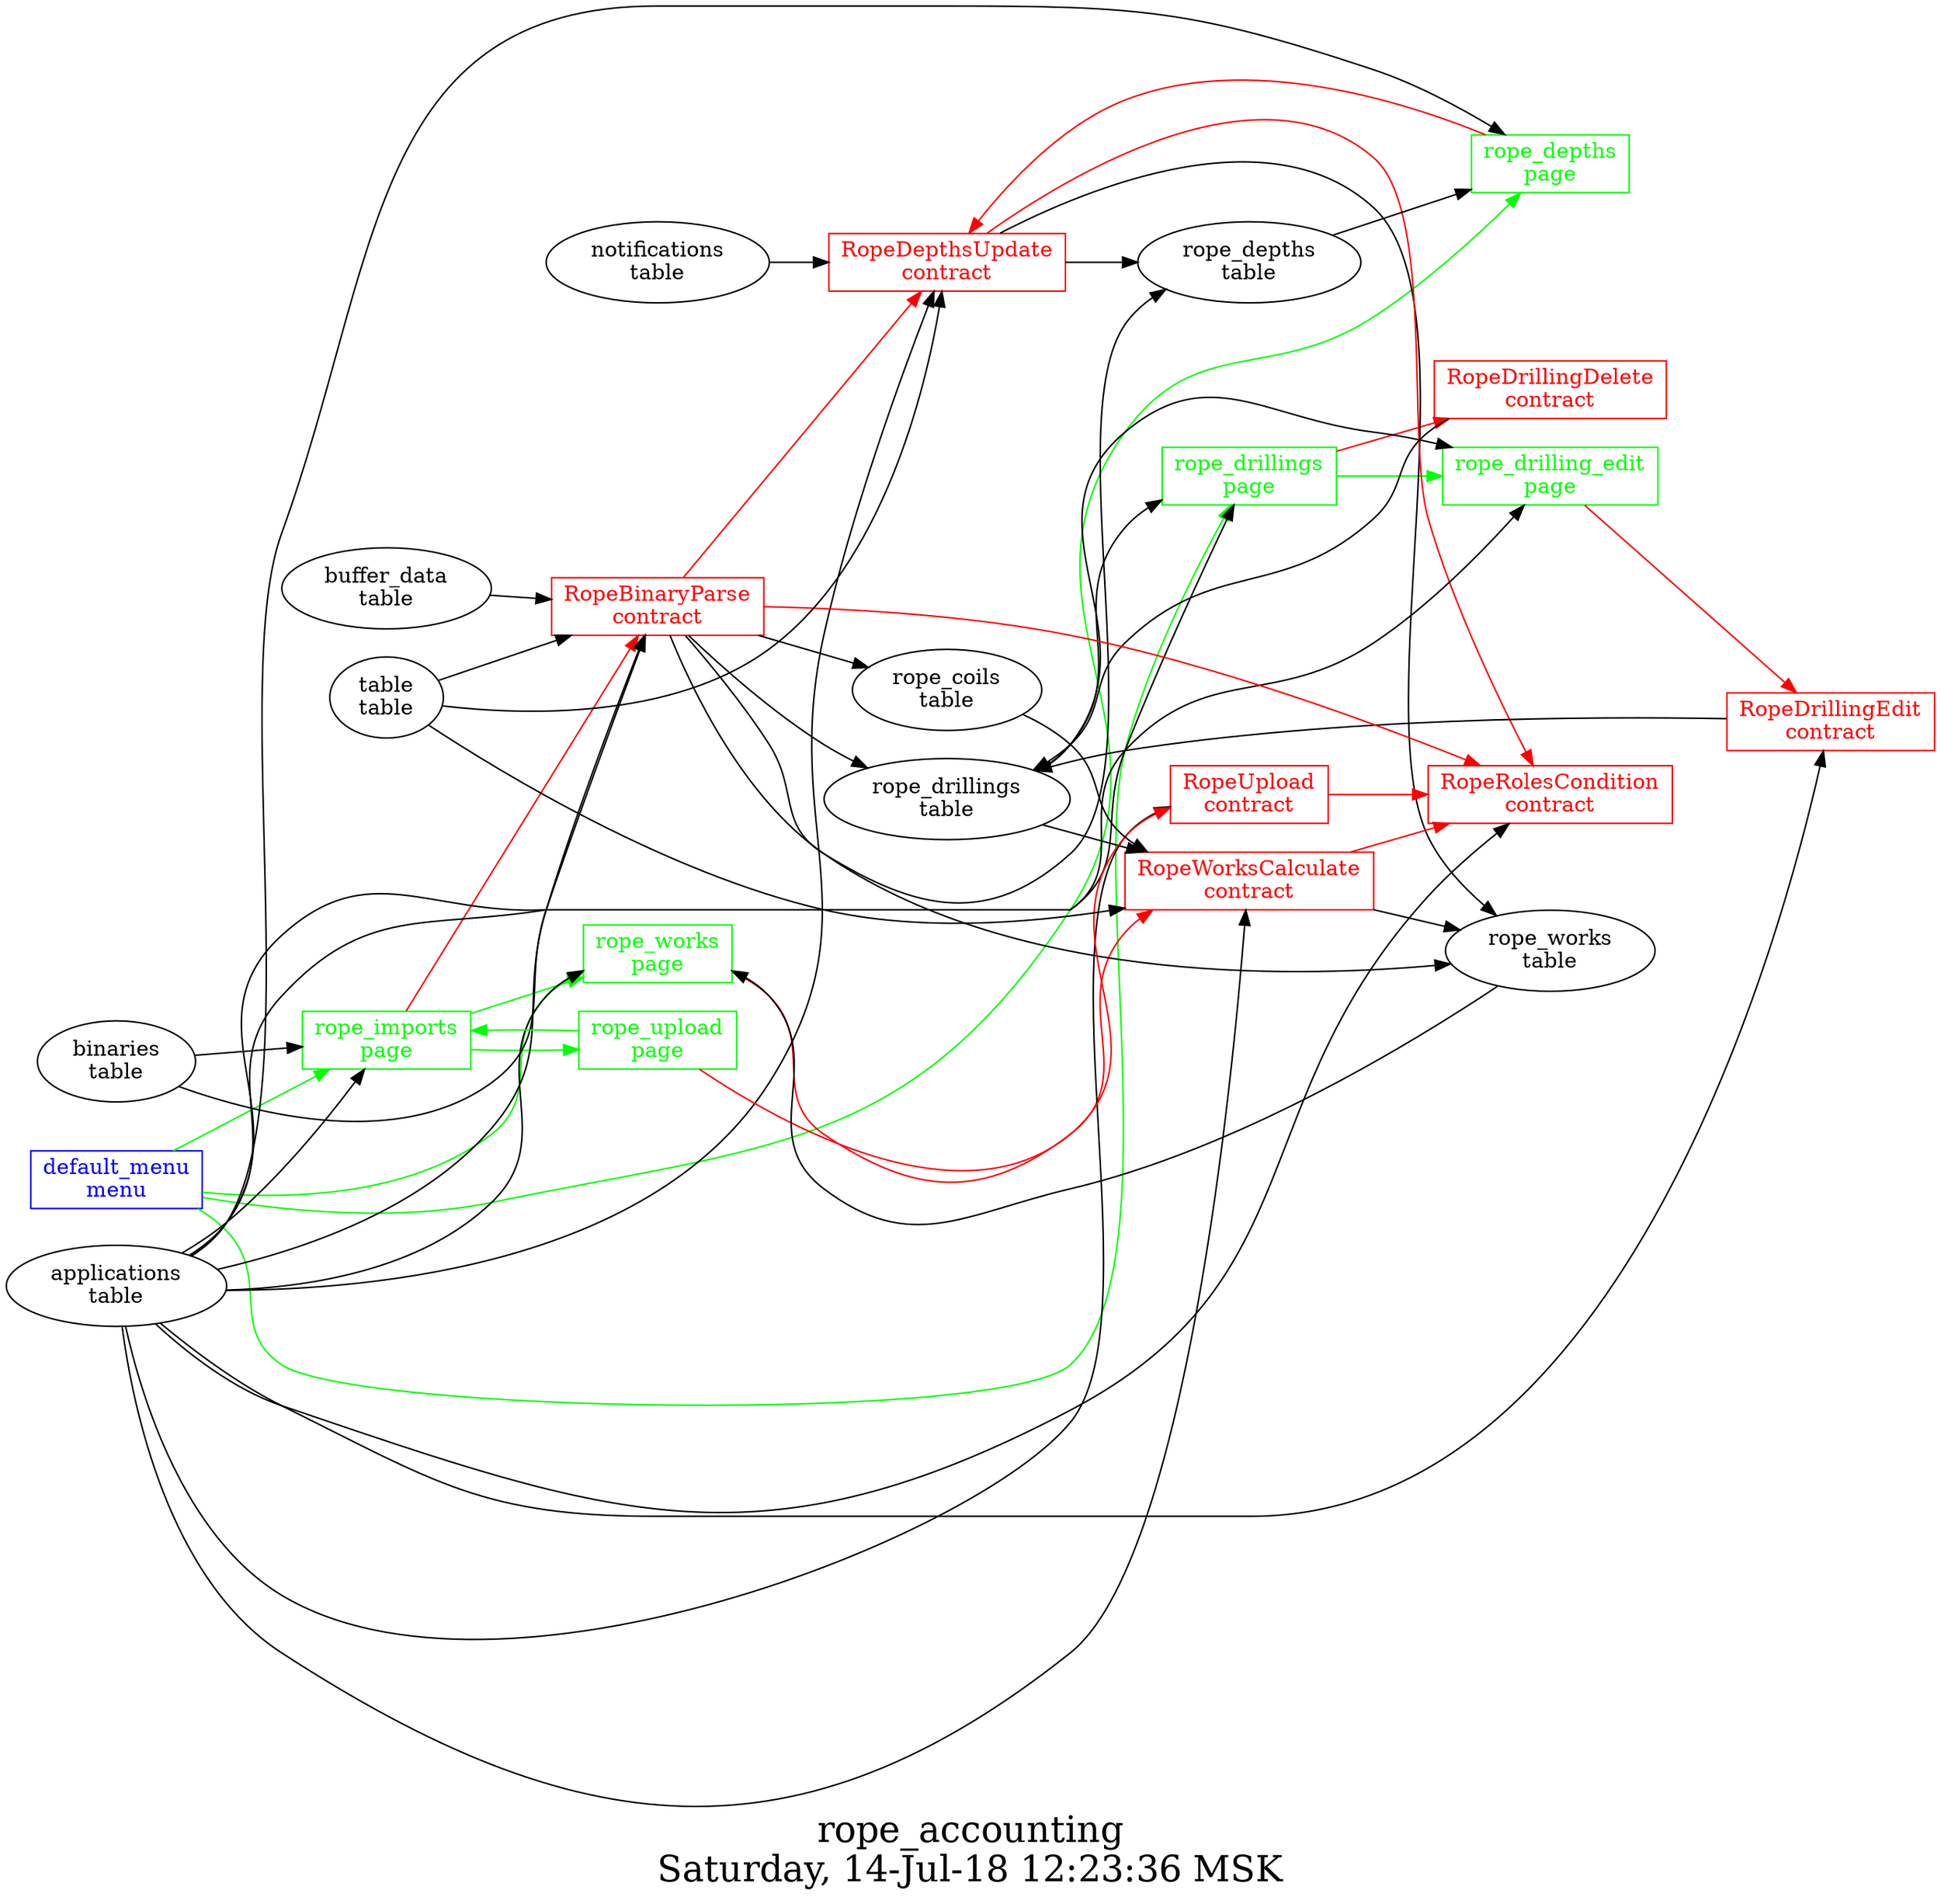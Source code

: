 digraph G {
graph [
  fontsize="24";
  label="rope_accounting\nSaturday, 14-Jul-18 12:23:36 MSK";
  nojustify=true;
  ordering=out;
  rankdir=LR;
  size="30";
];
"default_menu\nmenu" -> "rope_imports\npage"  [ color=green ]
"default_menu\nmenu" -> "rope_works\npage"  [ color=green ]
"default_menu\nmenu" -> "rope_depths\npage"  [ color=green ]
"default_menu\nmenu" -> "rope_drillings\npage"  [ color=green ]
"default_menu\nmenu" [color=blue, fontcolor=blue, group=menus, shape=record];
"rope_depths\npage" -> "RopeDepthsUpdate\ncontract"  [ color=red ]
"applications\ntable" -> "rope_depths\npage"
"rope_depths\ntable" -> "rope_depths\npage"
"rope_depths\npage" [color=green, fontcolor=green, group=pages, shape=record];
"rope_drilling_edit\npage" -> "RopeDrillingEdit\ncontract"  [ color=red ]
"applications\ntable" -> "rope_drilling_edit\npage"
"rope_drillings\ntable" -> "rope_drilling_edit\npage"
"rope_drilling_edit\npage" [color=green, fontcolor=green, group=pages, shape=record];
"rope_drillings\npage" -> "RopeDrillingDelete\ncontract"  [ color=red ]
"applications\ntable" -> "rope_drillings\npage"
"rope_drillings\ntable" -> "rope_drillings\npage"
"rope_drillings\npage" -> "rope_drilling_edit\npage"  [ color=green ]
"rope_drillings\npage" [color=green, fontcolor=green, group=pages, shape=record];
"rope_imports\npage" -> "RopeBinaryParse\ncontract"  [ color=red ]
"applications\ntable" -> "rope_imports\npage"
"binaries\ntable" -> "rope_imports\npage"
"rope_imports\npage" -> "rope_works\npage"  [ color=green ]
"rope_imports\npage" -> "rope_upload\npage"  [ color=green ]
"rope_imports\npage" [color=green, fontcolor=green, group=pages, shape=record];
"rope_upload\npage" -> "RopeUpload\ncontract"  [ color=red ]
"rope_upload\npage" -> "rope_imports\npage"  [ color=green ]
"rope_upload\npage" [color=green, fontcolor=green, group=pages, shape=record];
"rope_works\npage" -> "RopeWorksCalculate\ncontract"  [ color=red ]
"applications\ntable" -> "rope_works\npage"
"rope_works\ntable" -> "rope_works\npage"
"rope_works\npage" [color=green, fontcolor=green, group=pages, shape=record];
"RopeBinaryParse\ncontract" -> "RopeDepthsUpdate\ncontract"  [ color=red ]
"RopeBinaryParse\ncontract" -> "RopeRolesCondition\ncontract"  [ color=red ]
"RopeBinaryParse\ncontract" -> "rope_coils\ntable"  [ color="" ]
"RopeBinaryParse\ncontract" -> "rope_drillings\ntable"  [ color="" ]
"RopeBinaryParse\ncontract" -> "rope_works\ntable"  [ color="" ]
"RopeBinaryParse\ncontract" -> "rope_depths\ntable"  [ color="" ]
"table\ntable" -> "RopeBinaryParse\ncontract"
"buffer_data\ntable" -> "RopeBinaryParse\ncontract"
"binaries\ntable" -> "RopeBinaryParse\ncontract"
"applications\ntable" -> "RopeBinaryParse\ncontract"
"RopeBinaryParse\ncontract" [color=red, fontcolor=red, group=contracts, shape=record];
"RopeDepthsUpdate\ncontract" -> "RopeRolesCondition\ncontract"  [ color=red ]
"RopeDepthsUpdate\ncontract" -> "rope_works\ntable"  [ color="" ]
"RopeDepthsUpdate\ncontract" -> "rope_depths\ntable"  [ color="" ]
"table\ntable" -> "RopeDepthsUpdate\ncontract"
"notifications\ntable" -> "RopeDepthsUpdate\ncontract"
"applications\ntable" -> "RopeDepthsUpdate\ncontract"
"RopeDepthsUpdate\ncontract" [color=red, fontcolor=red, group=contracts, shape=record];
"RopeDrillingDelete\ncontract" -> "rope_drillings\ntable"  [ color="" ]
"RopeDrillingDelete\ncontract" [color=red, fontcolor=red, group=contracts, shape=record];
"RopeDrillingEdit\ncontract" -> "rope_drillings\ntable"  [ color="" ]
"applications\ntable" -> "RopeDrillingEdit\ncontract"
"RopeDrillingEdit\ncontract" [color=red, fontcolor=red, group=contracts, shape=record];
"applications\ntable" -> "RopeRolesCondition\ncontract"
"RopeRolesCondition\ncontract" [color=red, fontcolor=red, group=contracts, shape=record];
"RopeUpload\ncontract" -> "RopeRolesCondition\ncontract"  [ color=red ]
"applications\ntable" -> "RopeUpload\ncontract"
"RopeUpload\ncontract" [color=red, fontcolor=red, group=contracts, shape=record];
"RopeWorksCalculate\ncontract" -> "RopeRolesCondition\ncontract"  [ color=red ]
"RopeWorksCalculate\ncontract" -> "rope_works\ntable"  [ color="" ]
"table\ntable" -> "RopeWorksCalculate\ncontract"
"applications\ntable" -> "RopeWorksCalculate\ncontract"
"rope_coils\ntable" -> "RopeWorksCalculate\ncontract"
"rope_drillings\ntable" -> "RopeWorksCalculate\ncontract"
"RopeWorksCalculate\ncontract" [color=red, fontcolor=red, group=contracts, shape=record];
"rope_coils\ntable" [color="", fontcolor="", group=tables, shape=""];
"rope_depths\ntable" [color="", fontcolor="", group=tables, shape=""];
"rope_drillings\ntable" [color="", fontcolor="", group=tables, shape=""];
"rope_works\ntable" [color="", fontcolor="", group=tables, shape=""];
}
